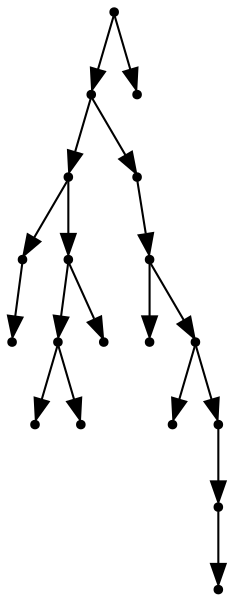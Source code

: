 digraph {
  18 [shape=point];
  16 [shape=point];
  7 [shape=point];
  1 [shape=point];
  0 [shape=point];
  6 [shape=point];
  4 [shape=point];
  2 [shape=point];
  3 [shape=point];
  5 [shape=point];
  15 [shape=point];
  14 [shape=point];
  8 [shape=point];
  13 [shape=point];
  9 [shape=point];
  12 [shape=point];
  11 [shape=point];
  10 [shape=point];
  17 [shape=point];
18 -> 16;
16 -> 7;
7 -> 1;
1 -> 0;
7 -> 6;
6 -> 4;
4 -> 2;
4 -> 3;
6 -> 5;
16 -> 15;
15 -> 14;
14 -> 8;
14 -> 13;
13 -> 9;
13 -> 12;
12 -> 11;
11 -> 10;
18 -> 17;
}
